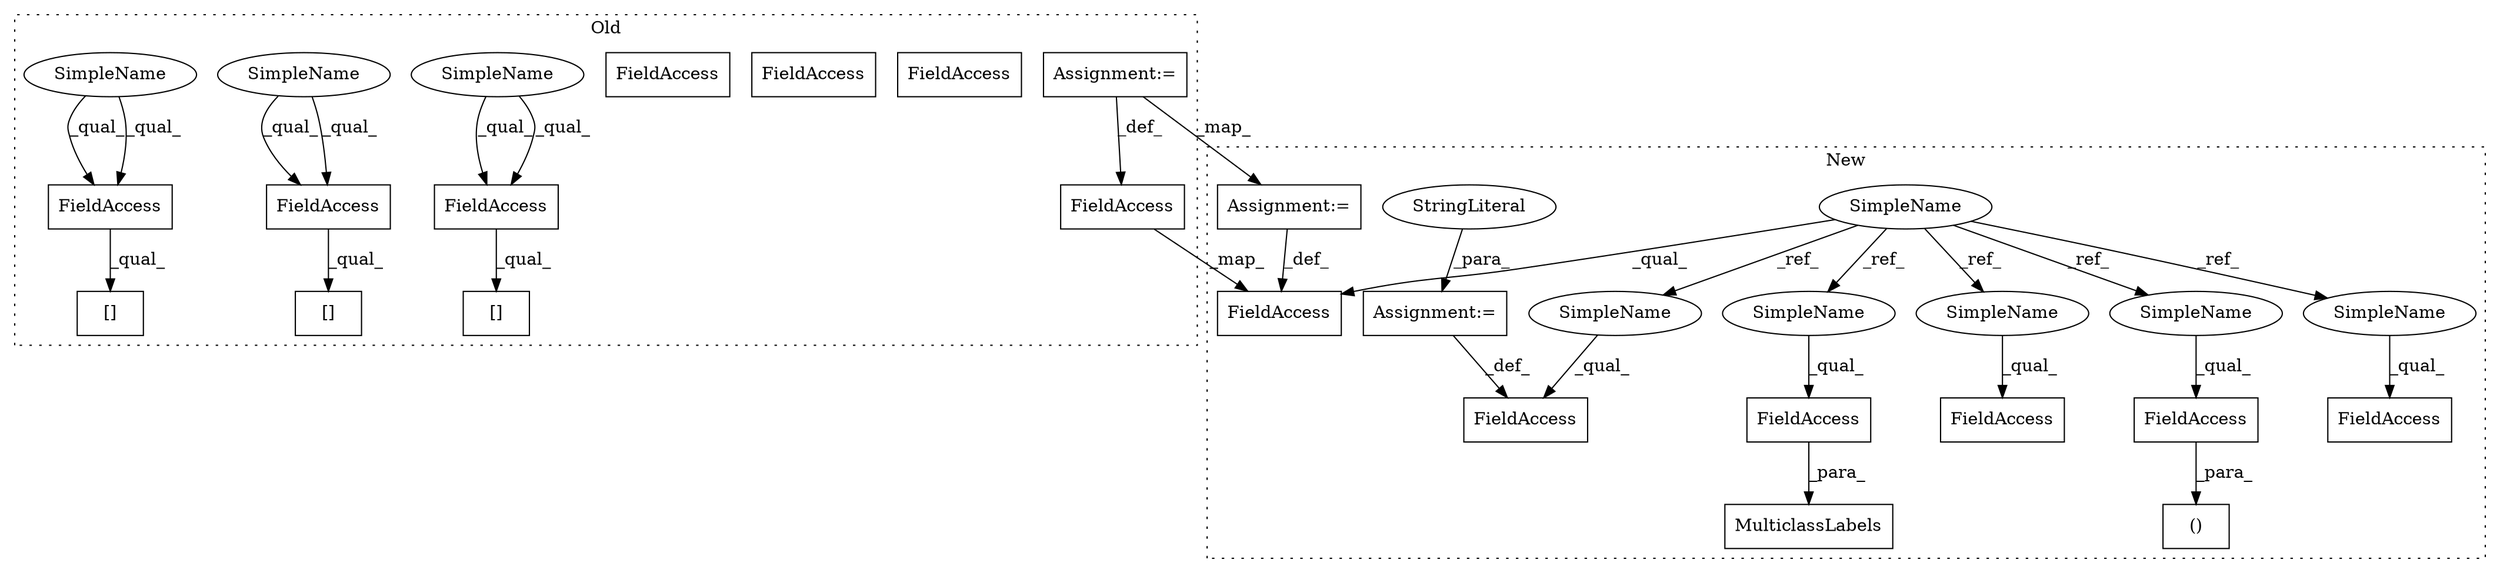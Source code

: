 digraph G {
subgraph cluster0 {
1 [label="[]" a="2" s="1351,1368" l="16,1" shape="box"];
4 [label="[]" a="2" s="1536,1553" l="16,1" shape="box"];
7 [label="FieldAccess" a="22" s="1445" l="15" shape="box"];
8 [label="[]" a="2" s="1015,1032" l="16,1" shape="box"];
9 [label="Assignment:=" a="7" s="1460" l="1" shape="box"];
11 [label="FieldAccess" a="22" s="1536" l="15" shape="box"];
12 [label="FieldAccess" a="22" s="1351" l="15" shape="box"];
13 [label="FieldAccess" a="22" s="1015" l="15" shape="box"];
26 [label="SimpleName" a="42" s="1351" l="4" shape="ellipse"];
27 [label="SimpleName" a="42" s="1536" l="4" shape="ellipse"];
28 [label="SimpleName" a="42" s="1015" l="4" shape="ellipse"];
29 [label="FieldAccess" a="22" s="1536" l="15" shape="box"];
30 [label="FieldAccess" a="22" s="1015" l="15" shape="box"];
31 [label="FieldAccess" a="22" s="1351" l="15" shape="box"];
label = "Old";
style="dotted";
}
subgraph cluster1 {
2 [label="MulticlassLabels" a="32" s="1094,1128" l="17,1" shape="box"];
3 [label="FieldAccess" a="22" s="1111" l="17" shape="box"];
5 [label="SimpleName" a="42" s="698" l="4" shape="ellipse"];
6 [label="FieldAccess" a="22" s="930" l="15" shape="box"];
10 [label="Assignment:=" a="7" s="945" l="1" shape="box"];
14 [label="FieldAccess" a="22" s="1021" l="14" shape="box"];
15 [label="()" a="106" s="991" l="44" shape="box"];
16 [label="FieldAccess" a="22" s="1487" l="11" shape="box"];
17 [label="FieldAccess" a="22" s="1354" l="14" shape="box"];
18 [label="FieldAccess" a="22" s="1223" l="14" shape="box"];
19 [label="Assignment:=" a="7" s="1498" l="1" shape="box"];
20 [label="StringLiteral" a="45" s="1499" l="6" shape="ellipse"];
21 [label="SimpleName" a="42" s="1021" l="4" shape="ellipse"];
22 [label="SimpleName" a="42" s="1487" l="4" shape="ellipse"];
23 [label="SimpleName" a="42" s="1223" l="4" shape="ellipse"];
24 [label="SimpleName" a="42" s="1111" l="4" shape="ellipse"];
25 [label="SimpleName" a="42" s="1354" l="4" shape="ellipse"];
label = "New";
style="dotted";
}
3 -> 2 [label="_para_"];
5 -> 25 [label="_ref_"];
5 -> 24 [label="_ref_"];
5 -> 22 [label="_ref_"];
5 -> 6 [label="_qual_"];
5 -> 23 [label="_ref_"];
5 -> 21 [label="_ref_"];
7 -> 6 [label="_map_"];
9 -> 7 [label="_def_"];
9 -> 10 [label="_map_"];
10 -> 6 [label="_def_"];
14 -> 15 [label="_para_"];
19 -> 16 [label="_def_"];
20 -> 19 [label="_para_"];
21 -> 14 [label="_qual_"];
22 -> 16 [label="_qual_"];
23 -> 18 [label="_qual_"];
24 -> 3 [label="_qual_"];
25 -> 17 [label="_qual_"];
26 -> 31 [label="_qual_"];
26 -> 31 [label="_qual_"];
27 -> 29 [label="_qual_"];
27 -> 29 [label="_qual_"];
28 -> 30 [label="_qual_"];
28 -> 30 [label="_qual_"];
29 -> 4 [label="_qual_"];
30 -> 8 [label="_qual_"];
31 -> 1 [label="_qual_"];
}